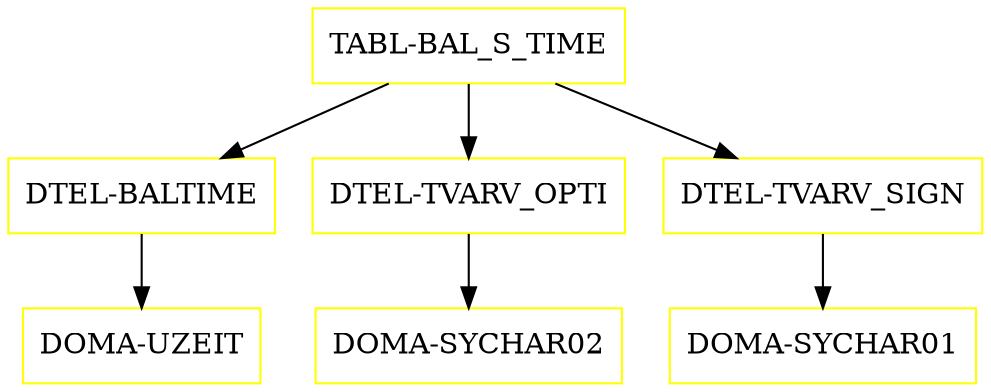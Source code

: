 digraph G {
  "TABL-BAL_S_TIME" [shape=box,color=yellow];
  "DTEL-BALTIME" [shape=box,color=yellow,URL="./DTEL_BALTIME.html"];
  "DOMA-UZEIT" [shape=box,color=yellow,URL="./DOMA_UZEIT.html"];
  "DTEL-TVARV_OPTI" [shape=box,color=yellow,URL="./DTEL_TVARV_OPTI.html"];
  "DOMA-SYCHAR02" [shape=box,color=yellow,URL="./DOMA_SYCHAR02.html"];
  "DTEL-TVARV_SIGN" [shape=box,color=yellow,URL="./DTEL_TVARV_SIGN.html"];
  "DOMA-SYCHAR01" [shape=box,color=yellow,URL="./DOMA_SYCHAR01.html"];
  "TABL-BAL_S_TIME" -> "DTEL-TVARV_SIGN";
  "TABL-BAL_S_TIME" -> "DTEL-TVARV_OPTI";
  "TABL-BAL_S_TIME" -> "DTEL-BALTIME";
  "DTEL-BALTIME" -> "DOMA-UZEIT";
  "DTEL-TVARV_OPTI" -> "DOMA-SYCHAR02";
  "DTEL-TVARV_SIGN" -> "DOMA-SYCHAR01";
}
